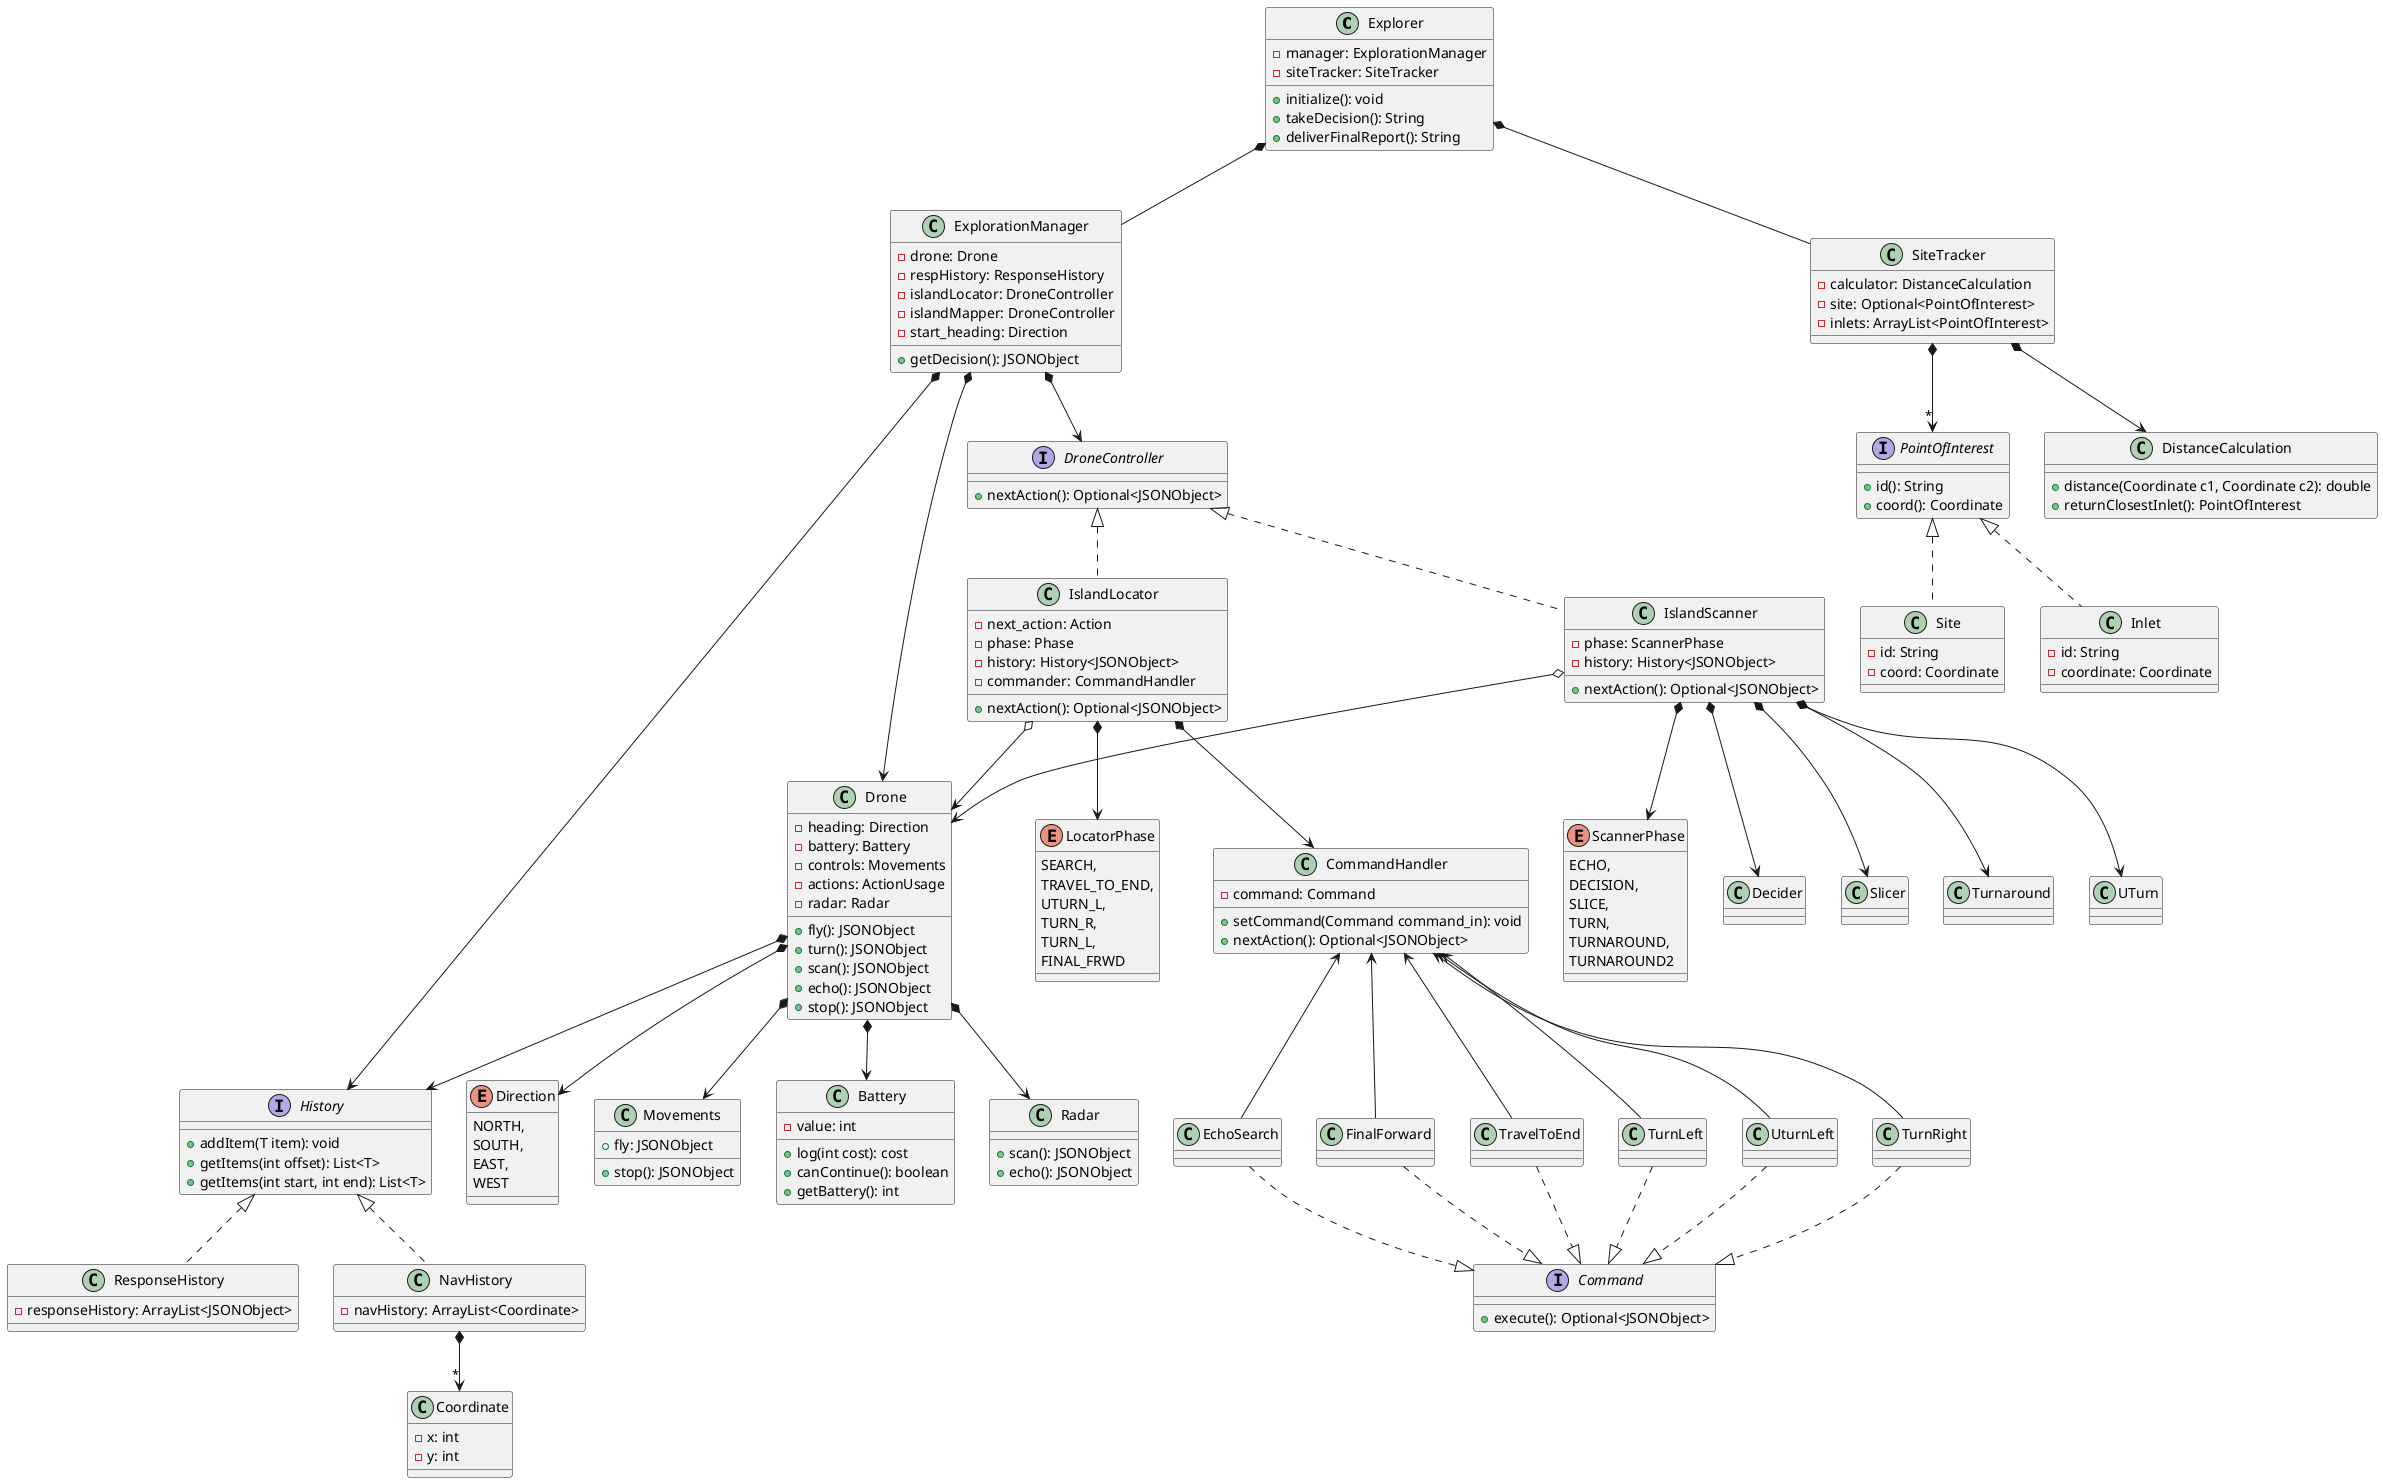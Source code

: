 @startuml
class Explorer {
  -manager: ExplorationManager
  -siteTracker: SiteTracker
  +initialize(): void
  +takeDecision(): String
  +deliverFinalReport(): String
}

class ExplorationManager {
  -drone: Drone
  -respHistory: ResponseHistory
  -islandLocator: DroneController
  -islandMapper: DroneController
  -start_heading: Direction
  +getDecision(): JSONObject
}

interface History {
  +addItem(T item): void
	+getItems(int offset): List<T>
	+getItems(int start, int end): List<T> 
}

interface DroneController {
  +nextAction(): Optional<JSONObject>
}

interface PointOfInterest {
  +id(): String
  +coord(): Coordinate
}

class ResponseHistory {
  -responseHistory: ArrayList<JSONObject>
}

enum LocatorPhase{
  SEARCH,
	TRAVEL_TO_END,
	UTURN_L,
	TURN_R,
	TURN_L,
	FINAL_FRWD
}

class IslandLocator {
  -next_action: Action
  -phase: Phase
  -history: History<JSONObject>
  -commander: CommandHandler
  +nextAction(): Optional<JSONObject>
}

enum ScannerPhase{
  ECHO,
	DECISION,
	SLICE,
	TURN,
  TURNAROUND,
	TURNAROUND2
}

class IslandScanner {
  -phase: ScannerPhase
  -history: History<JSONObject>
  +nextAction(): Optional<JSONObject>
}

class SiteTracker {
  -calculator: DistanceCalculation
  -site: Optional<PointOfInterest>
  -inlets: ArrayList<PointOfInterest>
}

class Site {
  -id: String
  -coord: Coordinate
}

class Drone {
  -heading: Direction
  -battery: Battery
  -controls: Movements
  -actions: ActionUsage
  -radar: Radar
  +fly(): JSONObject
  +turn(): JSONObject
  +scan(): JSONObject
  +echo(): JSONObject
  +stop(): JSONObject
}

enum Direction {
  NORTH,
  SOUTH,
  EAST,
  WEST
}

class Inlet {
  -id: String
  -coordinate: Coordinate
}

class Movements {
  +fly: JSONObject
  +stop(): JSONObject
}

class NavHistory {
  -navHistory: ArrayList<Coordinate>
}
class Coordinate {
  -x: int
  -y: int
}

class DistanceCalculation {
  +distance(Coordinate c1, Coordinate c2): double
  +returnClosestInlet(): PointOfInterest
}

class Battery {
  -value: int
  +log(int cost): cost
  +canContinue(): boolean
  +getBattery(): int
}

class Radar {
  +scan(): JSONObject
  +echo(): JSONObject
}

class Decider{}
class Slicer {}
class Turnaround {}
class UTurn{}

class EchoSearch{}
class FinalForward{}
class TravelToEnd{}
interface Command{
  +execute(): Optional<JSONObject>
}

class TurnLeft{}
class UturnLeft{}
class TurnRight{}
class CommandHandler{
  -command: Command
  +setCommand(Command command_in): void
  +nextAction(): Optional<JSONObject>
}

Explorer *-- ExplorationManager
Explorer *-- SiteTracker

ExplorationManager *--> DroneController
ExplorationManager *--> History
ExplorationManager *--> Drone

DroneController <|.. IslandScanner
DroneController <|.. IslandLocator

History <|.. ResponseHistory
History <|.. NavHistory

SiteTracker *--> "*" PointOfInterest
SiteTracker *--> DistanceCalculation
PointOfInterest <|.. Site
PointOfInterest <|.. Inlet

IslandLocator *--> LocatorPhase
IslandLocator *--> CommandHandler

IslandLocator o--> Drone
IslandScanner o--> Drone

IslandScanner *--> ScannerPhase
IslandScanner *--> Decider
IslandScanner *--> Slicer
IslandScanner *--> Turnaround
IslandScanner *--> UTurn

Drone *--> Direction
Drone *--> Movements
Drone *--> History
Drone *--> Battery
Drone *--> Radar

NavHistory *--> "*" Coordinate

EchoSearch ..|> Command
FinalForward ..|> Command
TravelToEnd ..|> Command
TurnLeft ..|> Command
UturnLeft ..|> Command
TurnRight ..|> Command
CommandHandler <-- EchoSearch
CommandHandler <-- FinalForward
CommandHandler <-- TravelToEnd
CommandHandler <-- TurnLeft
CommandHandler <-- UturnLeft
CommandHandler <-- TurnRight


@enduml
